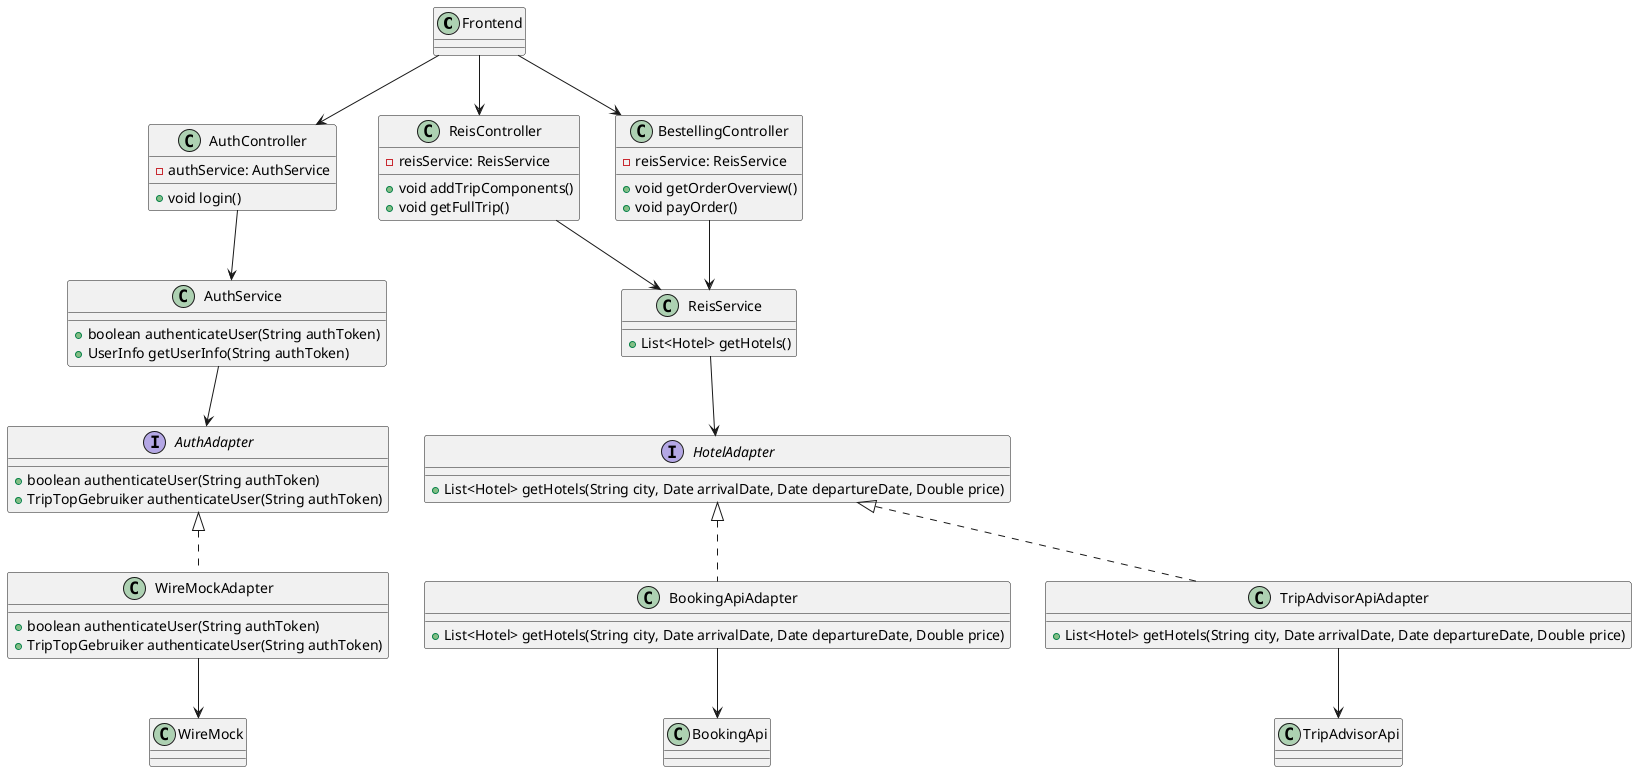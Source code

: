 @startuml

class Frontend {

}

class AuthController {
    -authService: AuthService
    +void login()
}

class ReisController {
    -reisService: ReisService
    +void addTripComponents()
    +void getFullTrip()
}

class BestellingController {
-reisService: ReisService
    +void getOrderOverview()
    +void payOrder()
}

class AuthService {
    +boolean authenticateUser(String authToken)
    +UserInfo getUserInfo(String authToken)
}

class ReisService {
    +List<Hotel> getHotels()
}

interface AuthAdapter {
    +boolean authenticateUser(String authToken)
    +TripTopGebruiker authenticateUser(String authToken)
}

class WireMockAdapter {
    +boolean authenticateUser(String authToken)
    +TripTopGebruiker authenticateUser(String authToken)
}

interface HotelAdapter {
    +List<Hotel> getHotels(String city, Date arrivalDate, Date departureDate, Double price)
}

class BookingApiAdapter {
    +List<Hotel> getHotels(String city, Date arrivalDate, Date departureDate, Double price)
}

class TripAdvisorApiAdapter {
    +List<Hotel> getHotels(String city, Date arrivalDate, Date departureDate, Double price)
}

class WireMock {

}

class BookingApi {

}

class TripAdvisorApi {

}

Frontend --> AuthController
AuthController --> AuthService
AuthAdapter <|.. WireMockAdapter
WireMockAdapter --> WireMock
Frontend --> ReisController
ReisController --> ReisService
HotelAdapter <|.. BookingApiAdapter
HotelAdapter <|.. TripAdvisorApiAdapter
BookingApiAdapter --> BookingApi
TripAdvisorApiAdapter --> TripAdvisorApi
Frontend --> BestellingController
BestellingController --> ReisService
AuthService --> AuthAdapter
ReisService --> HotelAdapter

@enduml